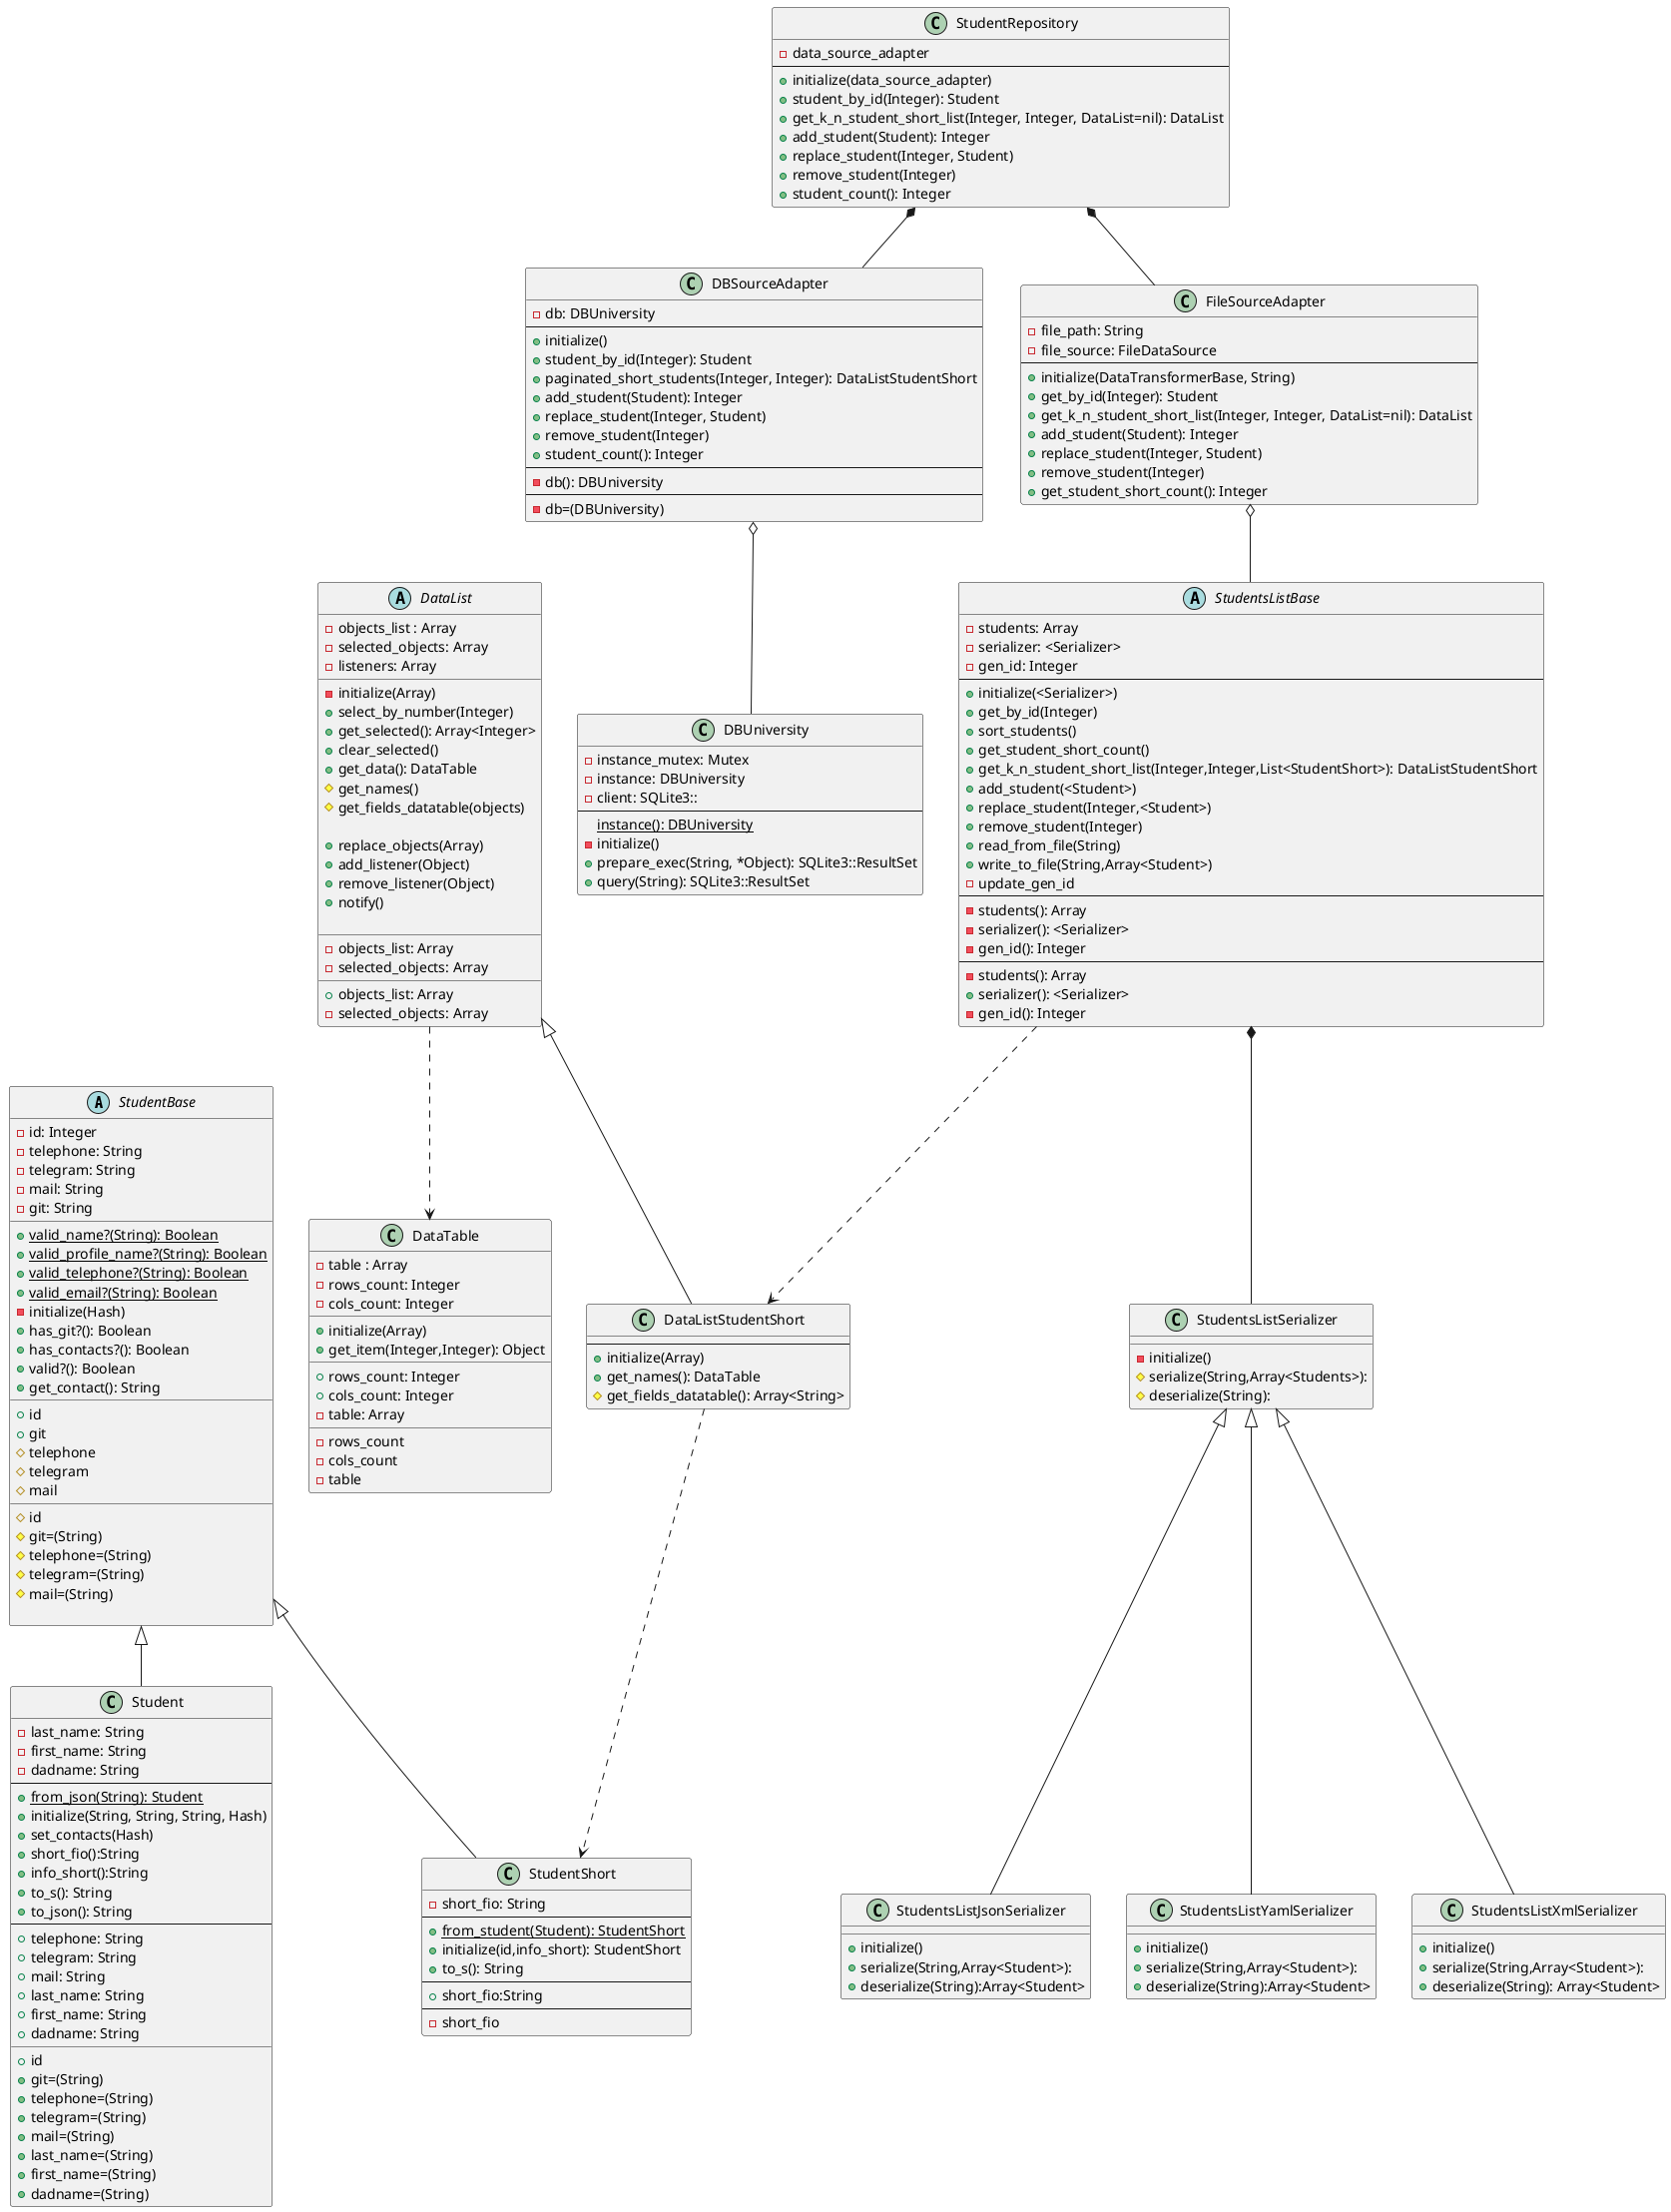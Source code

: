 @startuml
'https://plantuml.com/class-diagram
abstract class StudentBase {
    -id: Integer
    -telephone: String
    -telegram: String
    -mail: String
    -git: String
    __
    +{static}valid_name?(String): Boolean
    +{static}valid_profile_name?(String): Boolean
    +{static}valid_telephone?(String): Boolean
    +{static}valid_email?(String): Boolean
    -initialize(Hash)
    +has_git?(): Boolean
    +has_contacts?(): Boolean
    +valid?(): Boolean
    +get_contact(): String
    __
    +id
    +git
    #telephone
    #telegram
    #mail
    __
    #id
    #git=(String)
    #telephone=(String)
    #telegram=(String)
    #mail=(String)

}
class StudentShort extends StudentBase {
    -short_fio: String
    --
    +{static}from_student(Student): StudentShort
    +initialize(id,info_short): StudentShort
    +to_s(): String
    --
    +short_fio:String
    --
    -short_fio
}
class Student extends StudentBase{
    -last_name: String
    -first_name: String
    -dadname: String
    --
    +{static}from_json(String): Student
    +initialize(String, String, String, Hash)
    +set_contacts(Hash)
    +short_fio():String
    +info_short():String
    +to_s(): String
    +to_json(): String
    --
    +telephone: String
    +telegram: String
    +mail: String
    +last_name: String
    +first_name: String
    +dadname: String
    __
    +id
    +git=(String)
    +telephone=(String)
    +telegram=(String)
    +mail=(String)
    +last_name=(String)
    +first_name=(String)
    +dadname=(String)
}

class DataTable{
    -table : Array
    -rows_count: Integer
    -cols_count: Integer
    __
    +initialize(Array)
    +get_item(Integer,Integer): Object
    __
    +rows_count: Integer
    +cols_count: Integer
    -table: Array
    __
    -rows_count
    -cols_count
    -table
}
abstract class DataList{
    -objects_list : Array
    -selected_objects: Array
    -listeners: Array
    __
    -initialize(Array)
    +select_by_number(Integer)
    +get_selected(): Array<Integer>
    +clear_selected()
    +get_data(): DataTable
    #get_names()
    #get_fields_datatable(objects)

    +replace_objects(Array)
    +add_listener(Object)
    +remove_listener(Object)
    +notify()

    __
    -objects_list: Array
    -selected_objects: Array
    __
    +objects_list: Array
    -selected_objects: Array
}

class DataListStudentShort extends DataList{
    --
    +initialize(Array)
    +get_names(): DataTable
    #get_fields_datatable(): Array<String>
}

abstract class StudentsListBase{
    -students: Array
    -serializer: <Serializer>
    -gen_id: Integer
    --
    +initialize(<Serializer>)
    +get_by_id(Integer)
    +sort_students()
    +get_student_short_count()
    +get_k_n_student_short_list(Integer,Integer,List<StudentShort>): DataListStudentShort
    +add_student(<Student>)
    +replace_student(Integer,<Student>)
    +remove_student(Integer)
    +read_from_file(String)
    +write_to_file(String,Array<Student>)
    -update_gen_id
    --
    -students(): Array
    -serializer(): <Serializer>
    -gen_id(): Integer
    --
    -students(): Array
    +serializer(): <Serializer>
    -gen_id(): Integer
}

class StudentsListSerializer{
    -initialize()
    #serialize(String,Array<Students>):
    #deserialize(String):
}

class StudentsListJsonSerializer extends StudentsListSerializer{
    +initialize()
    +serialize(String,Array<Student>):
    +deserialize(String):Array<Student>
}

class StudentsListYamlSerializer extends StudentsListSerializer{
    +initialize()
    +serialize(String,Array<Student>):
    +deserialize(String):Array<Student>
}

class StudentsListXmlSerializer extends StudentsListSerializer{
    +initialize()
    +serialize(String,Array<Student>):
    +deserialize(String): Array<Student>
}

class DBUniversity {
    -instance_mutex: Mutex
    -instance: DBUniversity
    -client: SQLite3::
    --
    {static}instance(): DBUniversity
    -initialize()
    +prepare_exec(String, *Object): SQLite3::ResultSet
    +query(String): SQLite3::ResultSet
}
class DBSourceAdapter {
    -db: DBUniversity
    --
    +initialize()
    +student_by_id(Integer): Student
    +paginated_short_students(Integer, Integer): DataListStudentShort
    +add_student(Student): Integer
    +replace_student(Integer, Student)
    +remove_student(Integer)
    +student_count(): Integer
    --
    -db(): DBUniversity
    --
    -db=(DBUniversity)
}

class StudentRepository {
    -data_source_adapter
    --
    +initialize(data_source_adapter)
    +student_by_id(Integer): Student
    +get_k_n_student_short_list(Integer, Integer, DataList=nil): DataList
    +add_student(Student): Integer
    +replace_student(Integer, Student)
    +remove_student(Integer)
    +student_count(): Integer
}

class FileSourceAdapter {
    -file_path: String
    -file_source: FileDataSource
    --
    +initialize(DataTransformerBase, String)
    +get_by_id(Integer): Student
    +get_k_n_student_short_list(Integer, Integer, DataList=nil): DataList
    +add_student(Student): Integer
    +replace_student(Integer, Student)
    +remove_student(Integer)
    +get_student_short_count(): Integer
}


DataList ..> DataTable
StudentsListBase *-- StudentsListSerializer
DataListStudentShort ..> StudentShort

DBSourceAdapter o-- DBUniversity
StudentRepository *-- DBSourceAdapter
StudentRepository *-- FileSourceAdapter

FileSourceAdapter o-- StudentsListBase
StudentsListBase ..> DataListStudentShort
@enduml